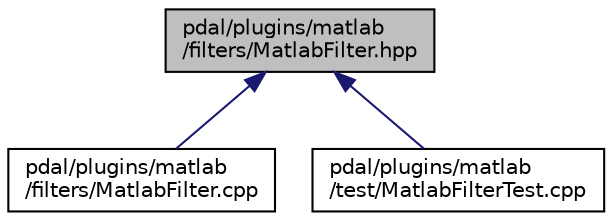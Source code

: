 digraph "pdal/plugins/matlab/filters/MatlabFilter.hpp"
{
  edge [fontname="Helvetica",fontsize="10",labelfontname="Helvetica",labelfontsize="10"];
  node [fontname="Helvetica",fontsize="10",shape=record];
  Node1 [label="pdal/plugins/matlab\l/filters/MatlabFilter.hpp",height=0.2,width=0.4,color="black", fillcolor="grey75", style="filled", fontcolor="black"];
  Node1 -> Node2 [dir="back",color="midnightblue",fontsize="10",style="solid",fontname="Helvetica"];
  Node2 [label="pdal/plugins/matlab\l/filters/MatlabFilter.cpp",height=0.2,width=0.4,color="black", fillcolor="white", style="filled",URL="$MatlabFilter_8cpp.html"];
  Node1 -> Node3 [dir="back",color="midnightblue",fontsize="10",style="solid",fontname="Helvetica"];
  Node3 [label="pdal/plugins/matlab\l/test/MatlabFilterTest.cpp",height=0.2,width=0.4,color="black", fillcolor="white", style="filled",URL="$MatlabFilterTest_8cpp.html"];
}
